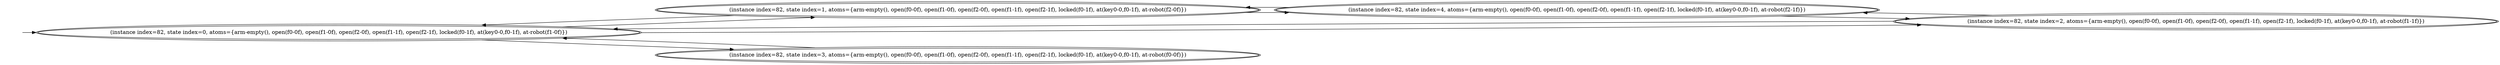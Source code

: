 digraph {
rankdir="LR"
s0[peripheries=2,label="(instance index=82, state index=0, atoms={arm-empty(), open(f0-0f), open(f1-0f), open(f2-0f), open(f1-1f), open(f2-1f), locked(f0-1f), at(key0-0,f0-1f), at-robot(f1-0f)})"]
s1[peripheries=2,label="(instance index=82, state index=1, atoms={arm-empty(), open(f0-0f), open(f1-0f), open(f2-0f), open(f1-1f), open(f2-1f), locked(f0-1f), at(key0-0,f0-1f), at-robot(f2-0f)})"]
s2[peripheries=2,label="(instance index=82, state index=2, atoms={arm-empty(), open(f0-0f), open(f1-0f), open(f2-0f), open(f1-1f), open(f2-1f), locked(f0-1f), at(key0-0,f0-1f), at-robot(f1-1f)})"]
s3[peripheries=2,label="(instance index=82, state index=3, atoms={arm-empty(), open(f0-0f), open(f1-0f), open(f2-0f), open(f1-1f), open(f2-1f), locked(f0-1f), at(key0-0,f0-1f), at-robot(f0-0f)})"]
s4[peripheries=2,label="(instance index=82, state index=4, atoms={arm-empty(), open(f0-0f), open(f1-0f), open(f2-0f), open(f1-1f), open(f2-1f), locked(f0-1f), at(key0-0,f0-1f), at-robot(f2-1f)})"]
Dangling [ label = "", style = invis ]
{ rank = same; Dangling }
Dangling -> s0
{ rank = same; s0}
{
s0->s3
s0->s2
s0->s1
s1->s4
s1->s0
s2->s4
s2->s0
s3->s0
s4->s2
s4->s1
}
}
